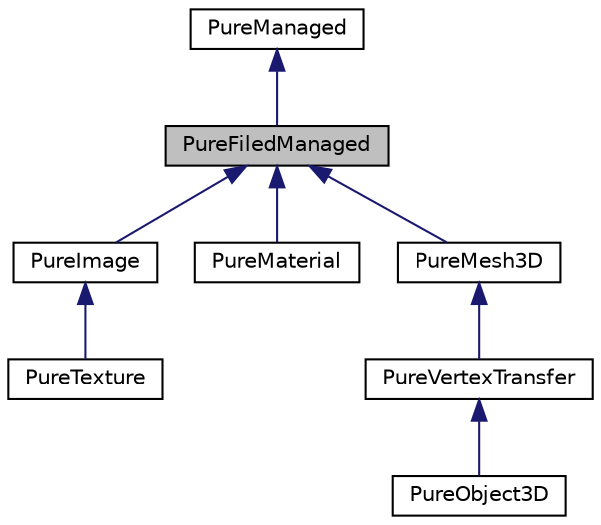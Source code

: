 digraph "PureFiledManaged"
{
 // LATEX_PDF_SIZE
  edge [fontname="Helvetica",fontsize="10",labelfontname="Helvetica",labelfontsize="10"];
  node [fontname="Helvetica",fontsize="10",shape=record];
  Node1 [label="PureFiledManaged",height=0.2,width=0.4,color="black", fillcolor="grey75", style="filled", fontcolor="black",tooltip="Managed loaded from / saved to a file."];
  Node2 -> Node1 [dir="back",color="midnightblue",fontsize="10",style="solid",fontname="Helvetica"];
  Node2 [label="PureManaged",height=0.2,width=0.4,color="black", fillcolor="white", style="filled",URL="$class_pure_managed.html",tooltip="Ancestor class for managed classes."];
  Node1 -> Node3 [dir="back",color="midnightblue",fontsize="10",style="solid",fontname="Helvetica"];
  Node3 [label="PureImage",height=0.2,width=0.4,color="black", fillcolor="white", style="filled",URL="$class_pure_image.html",tooltip="Image class."];
  Node3 -> Node4 [dir="back",color="midnightblue",fontsize="10",style="solid",fontname="Helvetica"];
  Node4 [label="PureTexture",height=0.2,width=0.4,color="black", fillcolor="white", style="filled",URL="$class_pure_texture.html",tooltip="Texture-representing class."];
  Node1 -> Node5 [dir="back",color="midnightblue",fontsize="10",style="solid",fontname="Helvetica"];
  Node5 [label="PureMaterial",height=0.2,width=0.4,color="black", fillcolor="white", style="filled",URL="$class_pure_material.html",tooltip="Material class."];
  Node1 -> Node6 [dir="back",color="midnightblue",fontsize="10",style="solid",fontname="Helvetica"];
  Node6 [label="PureMesh3D",height=0.2,width=0.4,color="black", fillcolor="white", style="filled",URL="$class_pure_mesh3_d.html",tooltip="3D Mesh class."];
  Node6 -> Node7 [dir="back",color="midnightblue",fontsize="10",style="solid",fontname="Helvetica"];
  Node7 [label="PureVertexTransfer",height=0.2,width=0.4,color="black", fillcolor="white", style="filled",URL="$class_pure_vertex_transfer.html",tooltip="VertexTransfer class extends Mesh3D by providing ways to transfer vertices of the mesh over the verte..."];
  Node7 -> Node8 [dir="back",color="midnightblue",fontsize="10",style="solid",fontname="Helvetica"];
  Node8 [label="PureObject3D",height=0.2,width=0.4,color="black", fillcolor="white", style="filled",URL="$class_pure_object3_d.html",tooltip="3D object class."];
}
